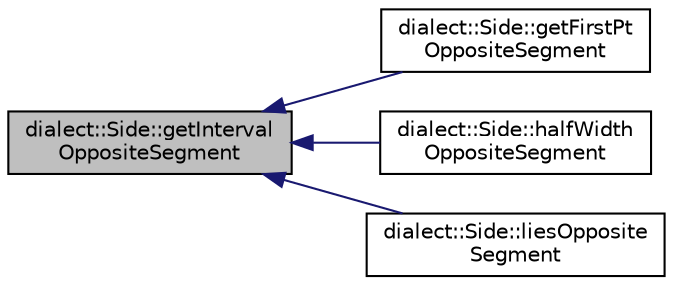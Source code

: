 digraph "dialect::Side::getIntervalOppositeSegment"
{
  edge [fontname="Helvetica",fontsize="10",labelfontname="Helvetica",labelfontsize="10"];
  node [fontname="Helvetica",fontsize="10",shape=record];
  rankdir="LR";
  Node27 [label="dialect::Side::getInterval\lOppositeSegment",height=0.2,width=0.4,color="black", fillcolor="grey75", style="filled", fontcolor="black"];
  Node27 -> Node28 [dir="back",color="midnightblue",fontsize="10",style="solid",fontname="Helvetica"];
  Node28 [label="dialect::Side::getFirstPt\lOppositeSegment",height=0.2,width=0.4,color="black", fillcolor="white", style="filled",URL="$classdialect_1_1Side.html#a8cf5e3020fc793ef8c8ca4f725d48762",tooltip="Compute the first point of the interval of this Side that lies opposite a given line segment..."];
  Node27 -> Node29 [dir="back",color="midnightblue",fontsize="10",style="solid",fontname="Helvetica"];
  Node29 [label="dialect::Side::halfWidth\lOppositeSegment",height=0.2,width=0.4,color="black", fillcolor="white", style="filled",URL="$classdialect_1_1Side.html#ae6962a3e7738090f206a3222aec98653",tooltip="Given a LineSegment, find that portion of this Side that lies opposite it, (if any) and report the ma..."];
  Node27 -> Node30 [dir="back",color="midnightblue",fontsize="10",style="solid",fontname="Helvetica"];
  Node30 [label="dialect::Side::liesOpposite\lSegment",height=0.2,width=0.4,color="black", fillcolor="white", style="filled",URL="$classdialect_1_1Side.html#a7de9e54594045932fa8ed3d0d5956301",tooltip="Check whether the closed interval spanned by this Side runs in the same dimension as a given line seg..."];
}
